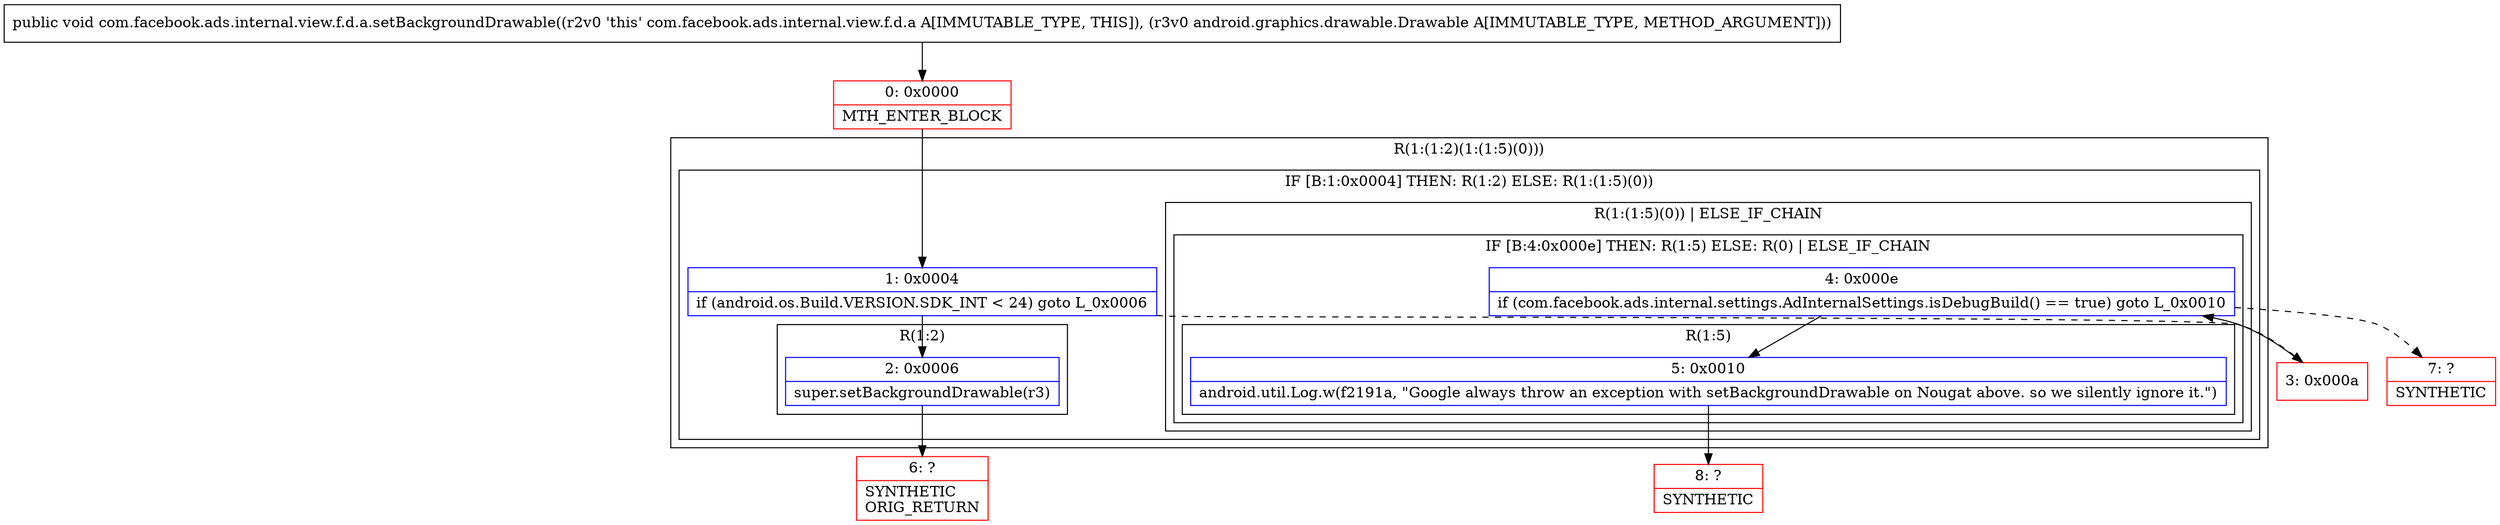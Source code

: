 digraph "CFG forcom.facebook.ads.internal.view.f.d.a.setBackgroundDrawable(Landroid\/graphics\/drawable\/Drawable;)V" {
subgraph cluster_Region_778930764 {
label = "R(1:(1:2)(1:(1:5)(0)))";
node [shape=record,color=blue];
subgraph cluster_IfRegion_393326460 {
label = "IF [B:1:0x0004] THEN: R(1:2) ELSE: R(1:(1:5)(0))";
node [shape=record,color=blue];
Node_1 [shape=record,label="{1\:\ 0x0004|if (android.os.Build.VERSION.SDK_INT \< 24) goto L_0x0006\l}"];
subgraph cluster_Region_386311254 {
label = "R(1:2)";
node [shape=record,color=blue];
Node_2 [shape=record,label="{2\:\ 0x0006|super.setBackgroundDrawable(r3)\l}"];
}
subgraph cluster_Region_754621857 {
label = "R(1:(1:5)(0)) | ELSE_IF_CHAIN\l";
node [shape=record,color=blue];
subgraph cluster_IfRegion_1854365080 {
label = "IF [B:4:0x000e] THEN: R(1:5) ELSE: R(0) | ELSE_IF_CHAIN\l";
node [shape=record,color=blue];
Node_4 [shape=record,label="{4\:\ 0x000e|if (com.facebook.ads.internal.settings.AdInternalSettings.isDebugBuild() == true) goto L_0x0010\l}"];
subgraph cluster_Region_1947665787 {
label = "R(1:5)";
node [shape=record,color=blue];
Node_5 [shape=record,label="{5\:\ 0x0010|android.util.Log.w(f2191a, \"Google always throw an exception with setBackgroundDrawable on Nougat above. so we silently ignore it.\")\l}"];
}
subgraph cluster_Region_1452358587 {
label = "R(0)";
node [shape=record,color=blue];
}
}
}
}
}
Node_0 [shape=record,color=red,label="{0\:\ 0x0000|MTH_ENTER_BLOCK\l}"];
Node_3 [shape=record,color=red,label="{3\:\ 0x000a}"];
Node_6 [shape=record,color=red,label="{6\:\ ?|SYNTHETIC\lORIG_RETURN\l}"];
Node_7 [shape=record,color=red,label="{7\:\ ?|SYNTHETIC\l}"];
Node_8 [shape=record,color=red,label="{8\:\ ?|SYNTHETIC\l}"];
MethodNode[shape=record,label="{public void com.facebook.ads.internal.view.f.d.a.setBackgroundDrawable((r2v0 'this' com.facebook.ads.internal.view.f.d.a A[IMMUTABLE_TYPE, THIS]), (r3v0 android.graphics.drawable.Drawable A[IMMUTABLE_TYPE, METHOD_ARGUMENT])) }"];
MethodNode -> Node_0;
Node_1 -> Node_2;
Node_1 -> Node_3[style=dashed];
Node_2 -> Node_6;
Node_4 -> Node_5;
Node_4 -> Node_7[style=dashed];
Node_5 -> Node_8;
Node_0 -> Node_1;
Node_3 -> Node_4;
}

